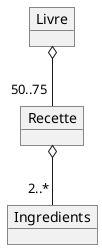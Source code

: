 @startuml
object Livre
object Recette
object Ingredients

Recette o-- "2..*" Ingredients
Livre o-- "50..75" Recette
@enduml
